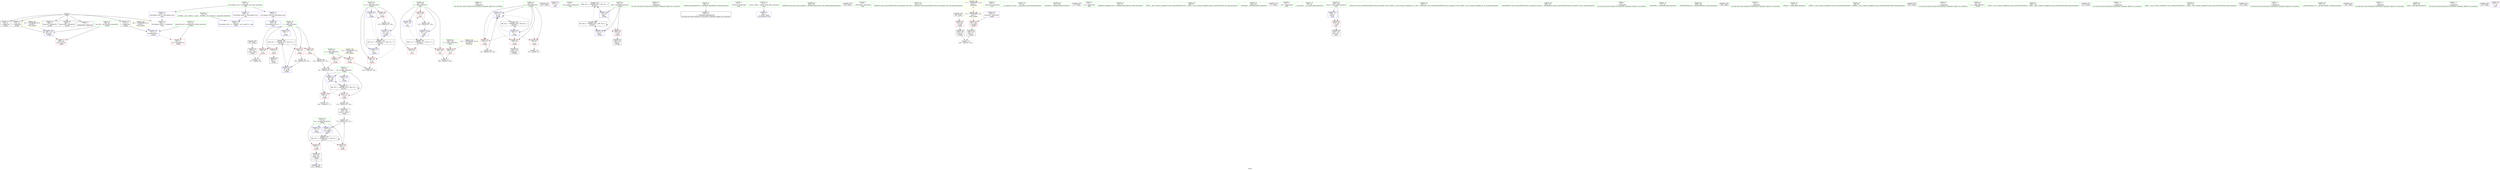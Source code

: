 digraph "SVFG" {
	label="SVFG";

	Node0x555c7837b9b0 [shape=record,color=grey,label="{NodeID: 0\nNullPtr}"];
	Node0x555c7837b9b0 -> Node0x555c783965f0[style=solid];
	Node0x555c7837b9b0 -> Node0x555c783966f0[style=solid];
	Node0x555c7837b9b0 -> Node0x555c783967c0[style=solid];
	Node0x555c7837b9b0 -> Node0x555c78396890[style=solid];
	Node0x555c7837b9b0 -> Node0x555c78396960[style=solid];
	Node0x555c7837b9b0 -> Node0x555c78396a30[style=solid];
	Node0x555c7837b9b0 -> Node0x555c78395f50[style=solid];
	Node0x555c783a4230 [shape=record,color=black,label="{NodeID: 180\nMR_16V_3 = PHI(MR_16V_4, MR_16V_2, )\npts\{60 \}\n}"];
	Node0x555c783a4230 -> Node0x555c783981b0[style=dashed];
	Node0x555c783a4230 -> Node0x555c78398280[style=dashed];
	Node0x555c783a4230 -> Node0x555c78398350[style=dashed];
	Node0x555c783a4230 -> Node0x555c78398420[style=dashed];
	Node0x555c783a4230 -> Node0x555c7839aca0[style=dashed];
	Node0x555c78395bb0 [shape=record,color=red,label="{NodeID: 97\n215\<--197\n\<--i\nmain\n}"];
	Node0x555c78393510 [shape=record,color=green,label="{NodeID: 14\n126\<--1\n\<--dummyObj\nCan only get source location for instruction, argument, global var or function.}"];
	Node0x555c78395780 [shape=record,color=blue,label="{NodeID: 111\n63\<--125\nj\<--inc\n_Z3algv\n}"];
	Node0x555c78395780 -> Node0x555c783985c0[style=dashed];
	Node0x555c78395780 -> Node0x555c78398690[style=dashed];
	Node0x555c78395780 -> Node0x555c78398760[style=dashed];
	Node0x555c78395780 -> Node0x555c78395780[style=dashed];
	Node0x555c78395780 -> Node0x555c783a4c30[style=dashed];
	Node0x555c78394050 [shape=record,color=green,label="{NodeID: 28\n55\<--56\ncs\<--cs_field_insensitive\n_Z3algv\n}"];
	Node0x555c78394050 -> Node0x555c78397e70[style=solid];
	Node0x555c78394050 -> Node0x555c78397f40[style=solid];
	Node0x555c78394050 -> Node0x555c78396120[style=solid];
	Node0x555c78394050 -> Node0x555c78395850[style=solid];
	Node0x555c78394050 -> Node0x555c78395920[style=solid];
	Node0x555c78394d30 [shape=record,color=green,label="{NodeID: 42\n195\<--196\nd\<--d_field_insensitive\nmain\n}"];
	Node0x555c78394d30 -> Node0x555c78398aa0[style=solid];
	Node0x555c78396a30 [shape=record,color=black,label="{NodeID: 56\n169\<--3\nlpad.val28\<--dummyVal\n_Z3algv\n}"];
	Node0x555c783b6650 [shape=record,color=black,label="{NodeID: 236\n225 = PHI()\n}"];
	Node0x555c783975c0 [shape=record,color=purple,label="{NodeID: 70\n219\<--13\n\<--.str.1\nmain\n}"];
	Node0x555c7839d620 [shape=record,color=grey,label="{NodeID: 167\n160 = Binary(159, 126, )\n}"];
	Node0x555c7839d620 -> Node0x555c7839aca0[style=solid];
	Node0x555c783981b0 [shape=record,color=red,label="{NodeID: 84\n82\<--59\n\<--i\n_Z3algv\n}"];
	Node0x555c783981b0 -> Node0x555c7839dda0[style=solid];
	Node0x555c7837c650 [shape=record,color=green,label="{NodeID: 1\n7\<--1\n__dso_handle\<--dummyObj\nGlob }"];
	Node0x555c783a4730 [shape=record,color=black,label="{NodeID: 181\nMR_18V_2 = PHI(MR_18V_4, MR_18V_1, )\npts\{62 \}\n}"];
	Node0x555c783a4730 -> Node0x555c78395370[style=dashed];
	Node0x555c78395c80 [shape=record,color=red,label="{NodeID: 98\n231\<--197\n\<--i\nmain\n}"];
	Node0x555c78395c80 -> Node0x555c7839d4a0[style=solid];
	Node0x555c783935a0 [shape=record,color=green,label="{NodeID: 15\n201\<--1\n\<--dummyObj\nCan only get source location for instruction, argument, global var or function.}"];
	Node0x555c78395850 [shape=record,color=blue,label="{NodeID: 112\n55\<--133\ncs\<--inc14\n_Z3algv\n}"];
	Node0x555c78395850 -> Node0x555c78397f40[style=dashed];
	Node0x555c78395850 -> Node0x555c783a3830[style=dashed];
	Node0x555c78394120 [shape=record,color=green,label="{NodeID: 29\n57\<--58\nres\<--res_field_insensitive\n_Z3algv\n}"];
	Node0x555c78394120 -> Node0x555c78398010[style=solid];
	Node0x555c78394120 -> Node0x555c783980e0[style=solid];
	Node0x555c78394120 -> Node0x555c783961f0[style=solid];
	Node0x555c78394120 -> Node0x555c7839abd0[style=solid];
	Node0x555c78394e00 [shape=record,color=green,label="{NodeID: 43\n197\<--198\ni\<--i_field_insensitive\nmain\n}"];
	Node0x555c78394e00 -> Node0x555c78395ae0[style=solid];
	Node0x555c78394e00 -> Node0x555c78395bb0[style=solid];
	Node0x555c78394e00 -> Node0x555c78395c80[style=solid];
	Node0x555c78394e00 -> Node0x555c7839ae40[style=solid];
	Node0x555c78394e00 -> Node0x555c7839af10[style=solid];
	Node0x555c78396b00 [shape=record,color=black,label="{NodeID: 57\n28\<--29\n\<--_ZNSt8ios_base4InitD1Ev\nCan only get source location for instruction, argument, global var or function.}"];
	Node0x555c78397690 [shape=record,color=purple,label="{NodeID: 71\n257\<--15\nllvm.global_ctors_0\<--llvm.global_ctors\nGlob }"];
	Node0x555c78397690 -> Node0x555c78395d50[style=solid];
	Node0x555c7839d7a0 [shape=record,color=grey,label="{NodeID: 168\n125 = Binary(124, 126, )\n}"];
	Node0x555c7839d7a0 -> Node0x555c78395780[style=solid];
	Node0x555c78398280 [shape=record,color=red,label="{NodeID: 85\n97\<--59\n\<--i\n_Z3algv\n}"];
	Node0x555c78398280 -> Node0x555c78396cd0[style=solid];
	Node0x555c7837c3a0 [shape=record,color=green,label="{NodeID: 2\n8\<--1\n_ZSt3cin\<--dummyObj\nGlob }"];
	Node0x555c783a4c30 [shape=record,color=black,label="{NodeID: 182\nMR_20V_2 = PHI(MR_20V_4, MR_20V_1, )\npts\{64 \}\n}"];
	Node0x555c783a4c30 -> Node0x555c78395440[style=dashed];
	Node0x555c78395d50 [shape=record,color=blue,label="{NodeID: 99\n257\<--16\nllvm.global_ctors_0\<--\nGlob }"];
	Node0x555c78393630 [shape=record,color=green,label="{NodeID: 16\n4\<--6\n_ZStL8__ioinit\<--_ZStL8__ioinit_field_insensitive\nGlob }"];
	Node0x555c78393630 -> Node0x555c78397350[style=solid];
	Node0x555c783aa850 [shape=record,color=yellow,style=double,label="{NodeID: 196\n25V_1 = ENCHI(MR_25V_0)\npts\{196 \}\nFun[main]}"];
	Node0x555c783aa850 -> Node0x555c78398aa0[style=dashed];
	Node0x555c78395920 [shape=record,color=blue,label="{NodeID: 113\n55\<--77\ncs\<--\n_Z3algv\n}"];
	Node0x555c78395920 -> Node0x555c78397f40[style=dashed];
	Node0x555c78395920 -> Node0x555c783a3830[style=dashed];
	Node0x555c783941f0 [shape=record,color=green,label="{NodeID: 30\n59\<--60\ni\<--i_field_insensitive\n_Z3algv\n}"];
	Node0x555c783941f0 -> Node0x555c783981b0[style=solid];
	Node0x555c783941f0 -> Node0x555c78398280[style=solid];
	Node0x555c783941f0 -> Node0x555c78398350[style=solid];
	Node0x555c783941f0 -> Node0x555c78398420[style=solid];
	Node0x555c783941f0 -> Node0x555c783952a0[style=solid];
	Node0x555c783941f0 -> Node0x555c7839aca0[style=solid];
	Node0x555c78394ed0 [shape=record,color=green,label="{NodeID: 44\n202\<--203\n_ZNSt8ios_base15sync_with_stdioEb\<--_ZNSt8ios_base15sync_with_stdioEb_field_insensitive\n}"];
	Node0x555c783b5200 [shape=record,color=black,label="{NodeID: 224\n68 = PHI()\n}"];
	Node0x555c78396c00 [shape=record,color=black,label="{NodeID: 58\n86\<--83\nconv\<--call3\n_Z3algv\n}"];
	Node0x555c78396c00 -> Node0x555c7839dda0[style=solid];
	Node0x555c78397790 [shape=record,color=purple,label="{NodeID: 72\n258\<--15\nllvm.global_ctors_1\<--llvm.global_ctors\nGlob }"];
	Node0x555c78397790 -> Node0x555c78395e50[style=solid];
	Node0x555c7839d920 [shape=record,color=grey,label="{NodeID: 169\n152 = Binary(151, 126, )\n}"];
	Node0x555c7839d920 -> Node0x555c783970e0[style=solid];
	Node0x555c78398350 [shape=record,color=red,label="{NodeID: 86\n142\<--59\n\<--i\n_Z3algv\n}"];
	Node0x555c78398350 -> Node0x555c7839d1a0[style=solid];
	Node0x555c7837c430 [shape=record,color=green,label="{NodeID: 3\n9\<--1\n_ZL6vowels\<--dummyObj\nGlob }"];
	Node0x555c78395e50 [shape=record,color=blue,label="{NodeID: 100\n258\<--17\nllvm.global_ctors_1\<--_GLOBAL__sub_I_meret_0_1.cpp\nGlob }"];
	Node0x555c78393700 [shape=record,color=green,label="{NodeID: 17\n15\<--19\nllvm.global_ctors\<--llvm.global_ctors_field_insensitive\nGlob }"];
	Node0x555c78393700 -> Node0x555c78397690[style=solid];
	Node0x555c78393700 -> Node0x555c78397790[style=solid];
	Node0x555c78393700 -> Node0x555c78397890[style=solid];
	Node0x555c783959f0 [shape=record,color=blue,label="{NodeID: 114\n53\<--145\nlb\<--sub\n_Z3algv\n}"];
	Node0x555c783959f0 -> Node0x555c78397cd0[style=dashed];
	Node0x555c783959f0 -> Node0x555c78397da0[style=dashed];
	Node0x555c783959f0 -> Node0x555c783a3330[style=dashed];
	Node0x555c783942c0 [shape=record,color=green,label="{NodeID: 31\n61\<--62\nbad\<--bad_field_insensitive\n_Z3algv\n}"];
	Node0x555c783942c0 -> Node0x555c783984f0[style=solid];
	Node0x555c783942c0 -> Node0x555c78395370[style=solid];
	Node0x555c783942c0 -> Node0x555c78395510[style=solid];
	Node0x555c78394fd0 [shape=record,color=green,label="{NodeID: 45\n213\<--214\n_ZStlsISt11char_traitsIcEERSt13basic_ostreamIcT_ES5_PKc\<--_ZStlsISt11char_traitsIcEERSt13basic_ostreamIcT_ES5_PKc_field_insensitive\n}"];
	Node0x555c783b5af0 [shape=record,color=black,label="{NodeID: 225\n99 = PHI()\n}"];
	Node0x555c783b5af0 -> Node0x555c78398830[style=solid];
	Node0x555c78396cd0 [shape=record,color=black,label="{NodeID: 59\n98\<--97\nconv7\<--\n_Z3algv\n}"];
	Node0x555c78397890 [shape=record,color=purple,label="{NodeID: 73\n259\<--15\nllvm.global_ctors_2\<--llvm.global_ctors\nGlob }"];
	Node0x555c78397890 -> Node0x555c78395f50[style=solid];
	Node0x555c7839daa0 [shape=record,color=grey,label="{NodeID: 170\n140 = cmp(138, 139, )\n}"];
	Node0x555c78398420 [shape=record,color=red,label="{NodeID: 87\n159\<--59\n\<--i\n_Z3algv\n}"];
	Node0x555c78398420 -> Node0x555c7839d620[style=solid];
	Node0x555c7837c4c0 [shape=record,color=green,label="{NodeID: 4\n10\<--1\n_ZSt4cout\<--dummyObj\nGlob }"];
	Node0x555c78395f50 [shape=record,color=blue, style = dotted,label="{NodeID: 101\n259\<--3\nllvm.global_ctors_2\<--dummyVal\nGlob }"];
	Node0x555c783937d0 [shape=record,color=green,label="{NodeID: 18\n20\<--21\n__cxx_global_var_init\<--__cxx_global_var_init_field_insensitive\n}"];
	Node0x555c783aaa10 [shape=record,color=yellow,style=double,label="{NodeID: 198\n2V_1 = ENCHI(MR_2V_0)\npts\{1 \}\nFun[main]|{<s0>15}}"];
	Node0x555c783aaa10:s0 -> Node0x555c783aaaf0[style=dashed,color=red];
	Node0x555c7839abd0 [shape=record,color=blue,label="{NodeID: 115\n57\<--155\nres\<--add23\n_Z3algv\n}"];
	Node0x555c7839abd0 -> Node0x555c783a3d30[style=dashed];
	Node0x555c78394390 [shape=record,color=green,label="{NodeID: 32\n63\<--64\nj\<--j_field_insensitive\n_Z3algv\n}"];
	Node0x555c78394390 -> Node0x555c783985c0[style=solid];
	Node0x555c78394390 -> Node0x555c78398690[style=solid];
	Node0x555c78394390 -> Node0x555c78398760[style=solid];
	Node0x555c78394390 -> Node0x555c78395440[style=solid];
	Node0x555c78394390 -> Node0x555c78395780[style=solid];
	Node0x555c783950d0 [shape=record,color=green,label="{NodeID: 46\n217\<--218\n_ZNSolsEi\<--_ZNSolsEi_field_insensitive\n}"];
	Node0x555c783b5bf0 [shape=record,color=black,label="{NodeID: 226\n27 = PHI()\n}"];
	Node0x555c78396da0 [shape=record,color=black,label="{NodeID: 60\n103\<--102\nconv10\<--\n_Z3algv\n}"];
	Node0x555c78396da0 -> Node0x555c7839df20[style=solid];
	Node0x555c78397990 [shape=record,color=red,label="{NodeID: 74\n139\<--47\n\<--n\n_Z3algv\n}"];
	Node0x555c78397990 -> Node0x555c7839daa0[style=solid];
	Node0x555c7839dc20 [shape=record,color=grey,label="{NodeID: 171\n209 = cmp(207, 208, )\n}"];
	Node0x555c783984f0 [shape=record,color=red,label="{NodeID: 88\n129\<--61\n\<--bad\n_Z3algv\n}"];
	Node0x555c783984f0 -> Node0x555c78397010[style=solid];
	Node0x555c7837bf80 [shape=record,color=green,label="{NodeID: 5\n11\<--1\n.str\<--dummyObj\nGlob }"];
	Node0x555c78396050 [shape=record,color=blue,label="{NodeID: 102\n53\<--75\nlb\<--\n_Z3algv\n}"];
	Node0x555c78396050 -> Node0x555c783a3330[style=dashed];
	Node0x555c783938a0 [shape=record,color=green,label="{NodeID: 19\n24\<--25\n_ZNSt8ios_base4InitC1Ev\<--_ZNSt8ios_base4InitC1Ev_field_insensitive\n}"];
	Node0x555c783aaaf0 [shape=record,color=yellow,style=double,label="{NodeID: 199\n2V_1 = ENCHI(MR_2V_0)\npts\{1 \}\nFun[_Z3algv]}"];
	Node0x555c783aaaf0 -> Node0x555c78398900[style=dashed];
	Node0x555c7839aca0 [shape=record,color=blue,label="{NodeID: 116\n59\<--160\ni\<--inc26\n_Z3algv\n}"];
	Node0x555c7839aca0 -> Node0x555c783a4230[style=dashed];
	Node0x555c78394460 [shape=record,color=green,label="{NodeID: 33\n66\<--67\n_ZNSt7__cxx1112basic_stringIcSt11char_traitsIcESaIcEEC1Ev\<--_ZNSt7__cxx1112basic_stringIcSt11char_traitsIcESaIcEEC1Ev_field_insensitive\n}"];
	Node0x555c783951d0 [shape=record,color=green,label="{NodeID: 47\n223\<--224\n_ZNSolsEx\<--_ZNSolsEx_field_insensitive\n}"];
	Node0x555c783b5cc0 [shape=record,color=black,label="{NodeID: 227\n71 = PHI()\n}"];
	Node0x555c78396e70 [shape=record,color=black,label="{NodeID: 61\n105\<--104\nidxprom\<--\n_Z3algv\n}"];
	Node0x555c78397a60 [shape=record,color=red,label="{NodeID: 75\n144\<--47\n\<--n\n_Z3algv\n}"];
	Node0x555c78397a60 -> Node0x555c7839d020[style=solid];
	Node0x555c7839dda0 [shape=record,color=grey,label="{NodeID: 172\n87 = cmp(82, 86, )\n}"];
	Node0x555c783985c0 [shape=record,color=red,label="{NodeID: 89\n93\<--63\n\<--j\n_Z3algv\n}"];
	Node0x555c783985c0 -> Node0x555c7839e0a0[style=solid];
	Node0x555c7837c010 [shape=record,color=green,label="{NodeID: 6\n13\<--1\n.str.1\<--dummyObj\nGlob }"];
	Node0x555c78396120 [shape=record,color=blue,label="{NodeID: 103\n55\<--77\ncs\<--\n_Z3algv\n}"];
	Node0x555c78396120 -> Node0x555c783a3830[style=dashed];
	Node0x555c78393970 [shape=record,color=green,label="{NodeID: 20\n30\<--31\n__cxa_atexit\<--__cxa_atexit_field_insensitive\n}"];
	Node0x555c783aac00 [shape=record,color=yellow,style=double,label="{NodeID: 200\n4V_1 = ENCHI(MR_4V_0)\npts\{48 \}\nFun[_Z3algv]}"];
	Node0x555c783aac00 -> Node0x555c78397990[style=dashed];
	Node0x555c783aac00 -> Node0x555c78397a60[style=dashed];
	Node0x555c7839ad70 [shape=record,color=blue,label="{NodeID: 117\n193\<--77\nretval\<--\nmain\n}"];
	Node0x555c7839ad70 -> Node0x555c783989d0[style=dashed];
	Node0x555c78394560 [shape=record,color=green,label="{NodeID: 34\n69\<--70\n_ZStrsIcSt11char_traitsIcESaIcEERSt13basic_istreamIT_T0_ES7_RNSt7__cxx1112basic_stringIS4_S5_T1_EE\<--_ZStrsIcSt11char_traitsIcESaIcEERSt13basic_istreamIT_T0_ES7_RNSt7__cxx1112basic_stringIS4_S5_T1_EE_field_insensitive\n}"];
	Node0x555c783962f0 [shape=record,color=green,label="{NodeID: 48\n226\<--227\n_ZSt4endlIcSt11char_traitsIcEERSt13basic_ostreamIT_T0_ES6_\<--_ZSt4endlIcSt11char_traitsIcEERSt13basic_ostreamIT_T0_ES6__field_insensitive\n}"];
	Node0x555c783b5d90 [shape=record,color=black,label="{NodeID: 228\n83 = PHI()\n}"];
	Node0x555c783b5d90 -> Node0x555c78396c00[style=solid];
	Node0x555c78396f40 [shape=record,color=black,label="{NodeID: 62\n108\<--107\nconv11\<--\n_Z3algv\n}"];
	Node0x555c78396f40 -> Node0x555c7839df20[style=solid];
	Node0x555c78397b30 [shape=record,color=red,label="{NodeID: 76\n166\<--49\nexn\<--exn.slot\n_Z3algv\n}"];
	Node0x555c7839df20 [shape=record,color=grey,label="{NodeID: 173\n109 = cmp(103, 108, )\n}"];
	Node0x555c78398690 [shape=record,color=red,label="{NodeID: 90\n104\<--63\n\<--j\n_Z3algv\n}"];
	Node0x555c78398690 -> Node0x555c78396e70[style=solid];
	Node0x555c7837c0a0 [shape=record,color=green,label="{NodeID: 7\n16\<--1\n\<--dummyObj\nCan only get source location for instruction, argument, global var or function.}"];
	Node0x555c783a6530 [shape=record,color=black,label="{NodeID: 187\nMR_27V_3 = PHI(MR_27V_4, MR_27V_2, )\npts\{198 \}\n}"];
	Node0x555c783a6530 -> Node0x555c78395ae0[style=dashed];
	Node0x555c783a6530 -> Node0x555c78395bb0[style=dashed];
	Node0x555c783a6530 -> Node0x555c78395c80[style=dashed];
	Node0x555c783a6530 -> Node0x555c7839af10[style=dashed];
	Node0x555c783961f0 [shape=record,color=blue,label="{NodeID: 104\n57\<--79\nres\<--\n_Z3algv\n}"];
	Node0x555c783961f0 -> Node0x555c783a3d30[style=dashed];
	Node0x555c78393a40 [shape=record,color=green,label="{NodeID: 21\n29\<--35\n_ZNSt8ios_base4InitD1Ev\<--_ZNSt8ios_base4InitD1Ev_field_insensitive\n}"];
	Node0x555c78393a40 -> Node0x555c78396b00[style=solid];
	Node0x555c783aace0 [shape=record,color=yellow,style=double,label="{NodeID: 201\n6V_1 = ENCHI(MR_6V_0)\npts\{50 \}\nFun[_Z3algv]}"];
	Node0x555c783aace0 -> Node0x555c783955e0[style=dashed];
	Node0x555c7839ae40 [shape=record,color=blue,label="{NodeID: 118\n197\<--126\ni\<--\nmain\n}"];
	Node0x555c7839ae40 -> Node0x555c783a6530[style=dashed];
	Node0x555c78394660 [shape=record,color=green,label="{NodeID: 35\n72\<--73\n_ZNSirsERi\<--_ZNSirsERi_field_insensitive\n}"];
	Node0x555c783963f0 [shape=record,color=green,label="{NodeID: 49\n228\<--229\n_ZNSolsEPFRSoS_E\<--_ZNSolsEPFRSoS_E_field_insensitive\n}"];
	Node0x555c783b5ef0 [shape=record,color=black,label="{NodeID: 229\n200 = PHI()\n}"];
	Node0x555c78397010 [shape=record,color=black,label="{NodeID: 63\n130\<--129\ntobool\<--\n_Z3algv\n}"];
	Node0x555c78397c00 [shape=record,color=red,label="{NodeID: 77\n167\<--51\nsel\<--ehselector.slot\n_Z3algv\n}"];
	Node0x555c7839e0a0 [shape=record,color=grey,label="{NodeID: 174\n94 = cmp(93, 95, )\n}"];
	Node0x555c78398760 [shape=record,color=red,label="{NodeID: 91\n124\<--63\n\<--j\n_Z3algv\n}"];
	Node0x555c78398760 -> Node0x555c7839d7a0[style=solid];
	Node0x555c783931b0 [shape=record,color=green,label="{NodeID: 8\n75\<--1\n\<--dummyObj\nCan only get source location for instruction, argument, global var or function.}"];
	Node0x555c783a6a30 [shape=record,color=black,label="{NodeID: 188\nMR_18V_6 = PHI(MR_18V_5, MR_18V_4, )\npts\{62 \}\n}"];
	Node0x555c783a6a30 -> Node0x555c783984f0[style=dashed];
	Node0x555c783a6a30 -> Node0x555c78395510[style=dashed];
	Node0x555c783a6a30 -> Node0x555c783a4730[style=dashed];
	Node0x555c783a6a30 -> Node0x555c783a6a30[style=dashed];
	Node0x555c783952a0 [shape=record,color=blue,label="{NodeID: 105\n59\<--77\ni\<--\n_Z3algv\n}"];
	Node0x555c783952a0 -> Node0x555c783a4230[style=dashed];
	Node0x555c78393b40 [shape=record,color=green,label="{NodeID: 22\n42\<--43\n_Z3algv\<--_Z3algv_field_insensitive\n}"];
	Node0x555c783aadc0 [shape=record,color=yellow,style=double,label="{NodeID: 202\n8V_1 = ENCHI(MR_8V_0)\npts\{52 \}\nFun[_Z3algv]}"];
	Node0x555c783aadc0 -> Node0x555c783956b0[style=dashed];
	Node0x555c7839af10 [shape=record,color=blue,label="{NodeID: 119\n197\<--232\ni\<--inc\nmain\n}"];
	Node0x555c7839af10 -> Node0x555c783a6530[style=dashed];
	Node0x555c78394760 [shape=record,color=green,label="{NodeID: 36\n84\<--85\n_ZNKSt7__cxx1112basic_stringIcSt11char_traitsIcESaIcEE4sizeEv\<--_ZNKSt7__cxx1112basic_stringIcSt11char_traitsIcESaIcEE4sizeEv_field_insensitive\n}"];
	Node0x555c783964f0 [shape=record,color=green,label="{NodeID: 50\n17\<--253\n_GLOBAL__sub_I_meret_0_1.cpp\<--_GLOBAL__sub_I_meret_0_1.cpp_field_insensitive\n}"];
	Node0x555c783964f0 -> Node0x555c78395e50[style=solid];
	Node0x555c783b5fc0 [shape=record,color=black,label="{NodeID: 230\n204 = PHI()\n}"];
	Node0x555c783970e0 [shape=record,color=black,label="{NodeID: 64\n153\<--152\nconv22\<--add21\n_Z3algv\n}"];
	Node0x555c783970e0 -> Node0x555c7839cea0[style=solid];
	Node0x555c78397cd0 [shape=record,color=red,label="{NodeID: 78\n148\<--53\n\<--lb\n_Z3algv\n}"];
	Node0x555c78397cd0 -> Node0x555c7839e220[style=solid];
	Node0x555c7839e220 [shape=record,color=grey,label="{NodeID: 175\n149 = cmp(148, 75, )\n}"];
	Node0x555c78398830 [shape=record,color=red,label="{NodeID: 92\n102\<--99\n\<--call9\n_Z3algv\n}"];
	Node0x555c78398830 -> Node0x555c78396da0[style=solid];
	Node0x555c78393240 [shape=record,color=green,label="{NodeID: 9\n77\<--1\n\<--dummyObj\nCan only get source location for instruction, argument, global var or function.}"];
	Node0x555c78395370 [shape=record,color=blue,label="{NodeID: 106\n61\<--90\nbad\<--\n_Z3algv\n}"];
	Node0x555c78395370 -> Node0x555c783984f0[style=dashed];
	Node0x555c78395370 -> Node0x555c78395510[style=dashed];
	Node0x555c78395370 -> Node0x555c783a4730[style=dashed];
	Node0x555c78395370 -> Node0x555c783a6a30[style=dashed];
	Node0x555c78393c40 [shape=record,color=green,label="{NodeID: 23\n45\<--46\ns\<--s_field_insensitive\n_Z3algv\n}"];
	Node0x555c78394860 [shape=record,color=green,label="{NodeID: 37\n100\<--101\n_ZNSt7__cxx1112basic_stringIcSt11char_traitsIcESaIcEEixEm\<--_ZNSt7__cxx1112basic_stringIcSt11char_traitsIcESaIcEEixEm_field_insensitive\n}"];
	Node0x555c783965f0 [shape=record,color=black,label="{NodeID: 51\n2\<--3\ndummyVal\<--dummyVal\n}"];
	Node0x555c783b6090 [shape=record,color=black,label="{NodeID: 231\n212 = PHI()\n}"];
	Node0x555c783971b0 [shape=record,color=black,label="{NodeID: 65\n44\<--163\n_Z3algv_ret\<--\n_Z3algv\n|{<s0>15}}"];
	Node0x555c783971b0:s0 -> Node0x555c783b63f0[style=solid,color=blue];
	Node0x555c7839cea0 [shape=record,color=grey,label="{NodeID: 162\n155 = Binary(154, 153, )\n}"];
	Node0x555c7839cea0 -> Node0x555c7839abd0[style=solid];
	Node0x555c78397da0 [shape=record,color=red,label="{NodeID: 79\n151\<--53\n\<--lb\n_Z3algv\n}"];
	Node0x555c78397da0 -> Node0x555c7839d920[style=solid];
	Node0x555c78398900 [shape=record,color=red,label="{NodeID: 93\n107\<--106\n\<--arrayidx\n_Z3algv\n}"];
	Node0x555c78398900 -> Node0x555c78396f40[style=solid];
	Node0x555c783932d0 [shape=record,color=green,label="{NodeID: 10\n79\<--1\n\<--dummyObj\nCan only get source location for instruction, argument, global var or function.}"];
	Node0x555c78395440 [shape=record,color=blue,label="{NodeID: 107\n63\<--77\nj\<--\n_Z3algv\n}"];
	Node0x555c78395440 -> Node0x555c783985c0[style=dashed];
	Node0x555c78395440 -> Node0x555c78398690[style=dashed];
	Node0x555c78395440 -> Node0x555c78398760[style=dashed];
	Node0x555c78395440 -> Node0x555c78395780[style=dashed];
	Node0x555c78395440 -> Node0x555c783a4c30[style=dashed];
	Node0x555c78393d10 [shape=record,color=green,label="{NodeID: 24\n47\<--48\nn\<--n_field_insensitive\n_Z3algv\n}"];
	Node0x555c78393d10 -> Node0x555c78397990[style=solid];
	Node0x555c78393d10 -> Node0x555c78397a60[style=solid];
	Node0x555c78394960 [shape=record,color=green,label="{NodeID: 38\n120\<--121\n_ZNSt7__cxx1112basic_stringIcSt11char_traitsIcESaIcEED1Ev\<--_ZNSt7__cxx1112basic_stringIcSt11char_traitsIcESaIcEED1Ev_field_insensitive\n}"];
	Node0x555c783966f0 [shape=record,color=black,label="{NodeID: 52\n114\<--3\n\<--dummyVal\n_Z3algv\n}"];
	Node0x555c783b61f0 [shape=record,color=black,label="{NodeID: 232\n216 = PHI()\n}"];
	Node0x555c78397280 [shape=record,color=black,label="{NodeID: 66\n192\<--235\nmain_ret\<--\nmain\n}"];
	Node0x555c7839d020 [shape=record,color=grey,label="{NodeID: 163\n145 = Binary(143, 144, )\n}"];
	Node0x555c7839d020 -> Node0x555c783959f0[style=solid];
	Node0x555c78397e70 [shape=record,color=red,label="{NodeID: 80\n132\<--55\n\<--cs\n_Z3algv\n}"];
	Node0x555c78397e70 -> Node0x555c7839d320[style=solid];
	Node0x555c783a3330 [shape=record,color=black,label="{NodeID: 177\nMR_10V_3 = PHI(MR_10V_5, MR_10V_2, )\npts\{54 \}\n}"];
	Node0x555c783a3330 -> Node0x555c78397cd0[style=dashed];
	Node0x555c783a3330 -> Node0x555c78397da0[style=dashed];
	Node0x555c783a3330 -> Node0x555c783959f0[style=dashed];
	Node0x555c783a3330 -> Node0x555c783a3330[style=dashed];
	Node0x555c783989d0 [shape=record,color=red,label="{NodeID: 94\n235\<--193\n\<--retval\nmain\n}"];
	Node0x555c783989d0 -> Node0x555c78397280[style=solid];
	Node0x555c78393360 [shape=record,color=green,label="{NodeID: 11\n90\<--1\n\<--dummyObj\nCan only get source location for instruction, argument, global var or function.}"];
	Node0x555c78395510 [shape=record,color=blue,label="{NodeID: 108\n61\<--112\nbad\<--\n_Z3algv\n}"];
	Node0x555c78395510 -> Node0x555c783a6a30[style=dashed];
	Node0x555c78393de0 [shape=record,color=green,label="{NodeID: 25\n49\<--50\nexn.slot\<--exn.slot_field_insensitive\n_Z3algv\n}"];
	Node0x555c78393de0 -> Node0x555c78397b30[style=solid];
	Node0x555c78393de0 -> Node0x555c783955e0[style=solid];
	Node0x555c78394a60 [shape=record,color=green,label="{NodeID: 39\n176\<--177\n__gxx_personality_v0\<--__gxx_personality_v0_field_insensitive\n}"];
	Node0x555c783967c0 [shape=record,color=black,label="{NodeID: 53\n115\<--3\n\<--dummyVal\n_Z3algv\n}"];
	Node0x555c783967c0 -> Node0x555c783955e0[style=solid];
	Node0x555c783b62f0 [shape=record,color=black,label="{NodeID: 233\n220 = PHI()\n}"];
	Node0x555c78397350 [shape=record,color=purple,label="{NodeID: 67\n26\<--4\n\<--_ZStL8__ioinit\n__cxx_global_var_init\n}"];
	Node0x555c7839d1a0 [shape=record,color=grey,label="{NodeID: 164\n143 = Binary(142, 126, )\n}"];
	Node0x555c7839d1a0 -> Node0x555c7839d020[style=solid];
	Node0x555c78397f40 [shape=record,color=red,label="{NodeID: 81\n138\<--55\n\<--cs\n_Z3algv\n}"];
	Node0x555c78397f40 -> Node0x555c7839daa0[style=solid];
	Node0x555c783a3830 [shape=record,color=black,label="{NodeID: 178\nMR_12V_3 = PHI(MR_12V_5, MR_12V_2, )\npts\{56 \}\n}"];
	Node0x555c783a3830 -> Node0x555c78397e70[style=dashed];
	Node0x555c783a3830 -> Node0x555c78395850[style=dashed];
	Node0x555c783a3830 -> Node0x555c78395920[style=dashed];
	Node0x555c78398aa0 [shape=record,color=red,label="{NodeID: 95\n208\<--195\n\<--d\nmain\n}"];
	Node0x555c78398aa0 -> Node0x555c7839dc20[style=solid];
	Node0x555c783933f0 [shape=record,color=green,label="{NodeID: 12\n95\<--1\n\<--dummyObj\nCan only get source location for instruction, argument, global var or function.}"];
	Node0x555c783955e0 [shape=record,color=blue,label="{NodeID: 109\n49\<--115\nexn.slot\<--\n_Z3algv\n}"];
	Node0x555c783955e0 -> Node0x555c78397b30[style=dashed];
	Node0x555c78393eb0 [shape=record,color=green,label="{NodeID: 26\n51\<--52\nehselector.slot\<--ehselector.slot_field_insensitive\n_Z3algv\n}"];
	Node0x555c78393eb0 -> Node0x555c78397c00[style=solid];
	Node0x555c78393eb0 -> Node0x555c783956b0[style=solid];
	Node0x555c78394b60 [shape=record,color=green,label="{NodeID: 40\n190\<--191\nmain\<--main_field_insensitive\n}"];
	Node0x555c78396890 [shape=record,color=black,label="{NodeID: 54\n117\<--3\n\<--dummyVal\n_Z3algv\n}"];
	Node0x555c78396890 -> Node0x555c783956b0[style=solid];
	Node0x555c783b63f0 [shape=record,color=black,label="{NodeID: 234\n221 = PHI(44, )\n}"];
	Node0x555c78397420 [shape=record,color=purple,label="{NodeID: 68\n106\<--9\narrayidx\<--_ZL6vowels\n_Z3algv\n}"];
	Node0x555c78397420 -> Node0x555c78398900[style=solid];
	Node0x555c7839d320 [shape=record,color=grey,label="{NodeID: 165\n133 = Binary(132, 126, )\n}"];
	Node0x555c7839d320 -> Node0x555c78395850[style=solid];
	Node0x555c78398010 [shape=record,color=red,label="{NodeID: 82\n154\<--57\n\<--res\n_Z3algv\n}"];
	Node0x555c78398010 -> Node0x555c7839cea0[style=solid];
	Node0x555c783a3d30 [shape=record,color=black,label="{NodeID: 179\nMR_14V_3 = PHI(MR_14V_5, MR_14V_2, )\npts\{58 \}\n}"];
	Node0x555c783a3d30 -> Node0x555c78398010[style=dashed];
	Node0x555c783a3d30 -> Node0x555c783980e0[style=dashed];
	Node0x555c783a3d30 -> Node0x555c7839abd0[style=dashed];
	Node0x555c783a3d30 -> Node0x555c783a3d30[style=dashed];
	Node0x555c78395ae0 [shape=record,color=red,label="{NodeID: 96\n207\<--197\n\<--i\nmain\n}"];
	Node0x555c78395ae0 -> Node0x555c7839dc20[style=solid];
	Node0x555c78393480 [shape=record,color=green,label="{NodeID: 13\n112\<--1\n\<--dummyObj\nCan only get source location for instruction, argument, global var or function.}"];
	Node0x555c783956b0 [shape=record,color=blue,label="{NodeID: 110\n51\<--117\nehselector.slot\<--\n_Z3algv\n}"];
	Node0x555c783956b0 -> Node0x555c78397c00[style=dashed];
	Node0x555c78393f80 [shape=record,color=green,label="{NodeID: 27\n53\<--54\nlb\<--lb_field_insensitive\n_Z3algv\n}"];
	Node0x555c78393f80 -> Node0x555c78397cd0[style=solid];
	Node0x555c78393f80 -> Node0x555c78397da0[style=solid];
	Node0x555c78393f80 -> Node0x555c78396050[style=solid];
	Node0x555c78393f80 -> Node0x555c783959f0[style=solid];
	Node0x555c78394c60 [shape=record,color=green,label="{NodeID: 41\n193\<--194\nretval\<--retval_field_insensitive\nmain\n}"];
	Node0x555c78394c60 -> Node0x555c783989d0[style=solid];
	Node0x555c78394c60 -> Node0x555c7839ad70[style=solid];
	Node0x555c78396960 [shape=record,color=black,label="{NodeID: 55\n168\<--3\nlpad.val\<--dummyVal\n_Z3algv\n}"];
	Node0x555c783b6580 [shape=record,color=black,label="{NodeID: 235\n222 = PHI()\n}"];
	Node0x555c783974f0 [shape=record,color=purple,label="{NodeID: 69\n211\<--11\n\<--.str\nmain\n}"];
	Node0x555c7839d4a0 [shape=record,color=grey,label="{NodeID: 166\n232 = Binary(231, 126, )\n}"];
	Node0x555c7839d4a0 -> Node0x555c7839af10[style=solid];
	Node0x555c783980e0 [shape=record,color=red,label="{NodeID: 83\n163\<--57\n\<--res\n_Z3algv\n}"];
	Node0x555c783980e0 -> Node0x555c783971b0[style=solid];
}
